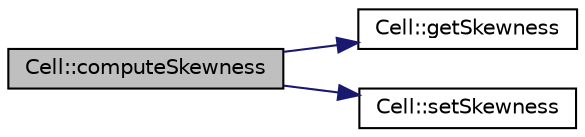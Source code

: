 digraph "Cell::computeSkewness"
{
 // LATEX_PDF_SIZE
  bgcolor="transparent";
  edge [fontname="Helvetica",fontsize="10",labelfontname="Helvetica",labelfontsize="10"];
  node [fontname="Helvetica",fontsize="10",shape=record];
  rankdir="LR";
  Node1 [label="Cell::computeSkewness",height=0.2,width=0.4,color="black", fillcolor="grey75", style="filled", fontcolor="black",tooltip=" "];
  Node1 -> Node2 [color="midnightblue",fontsize="10",style="solid",fontname="Helvetica"];
  Node2 [label="Cell::getSkewness",height=0.2,width=0.4,color="black",URL="$classCell.html#a74f904df70d33dcd58cebbd0436acb00",tooltip=" "];
  Node1 -> Node3 [color="midnightblue",fontsize="10",style="solid",fontname="Helvetica"];
  Node3 [label="Cell::setSkewness",height=0.2,width=0.4,color="black",URL="$classCell.html#a7fadadd6ff4bf24be03c71234338c5ec",tooltip=" "];
}

